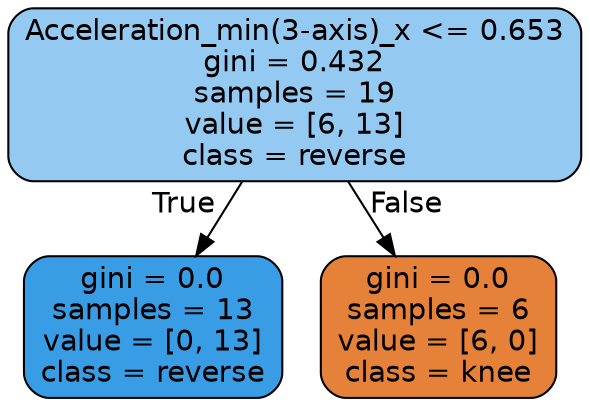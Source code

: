 digraph Tree {
node [shape=box, style="filled, rounded", color="black", fontname="helvetica"] ;
edge [fontname="helvetica"] ;
0 [label="Acceleration_min(3-axis)_x <= 0.653\ngini = 0.432\nsamples = 19\nvalue = [6, 13]\nclass = reverse", fillcolor="#94caf1"] ;
1 [label="gini = 0.0\nsamples = 13\nvalue = [0, 13]\nclass = reverse", fillcolor="#399de5"] ;
0 -> 1 [labeldistance=2.5, labelangle=45, headlabel="True"] ;
2 [label="gini = 0.0\nsamples = 6\nvalue = [6, 0]\nclass = knee", fillcolor="#e58139"] ;
0 -> 2 [labeldistance=2.5, labelangle=-45, headlabel="False"] ;
}